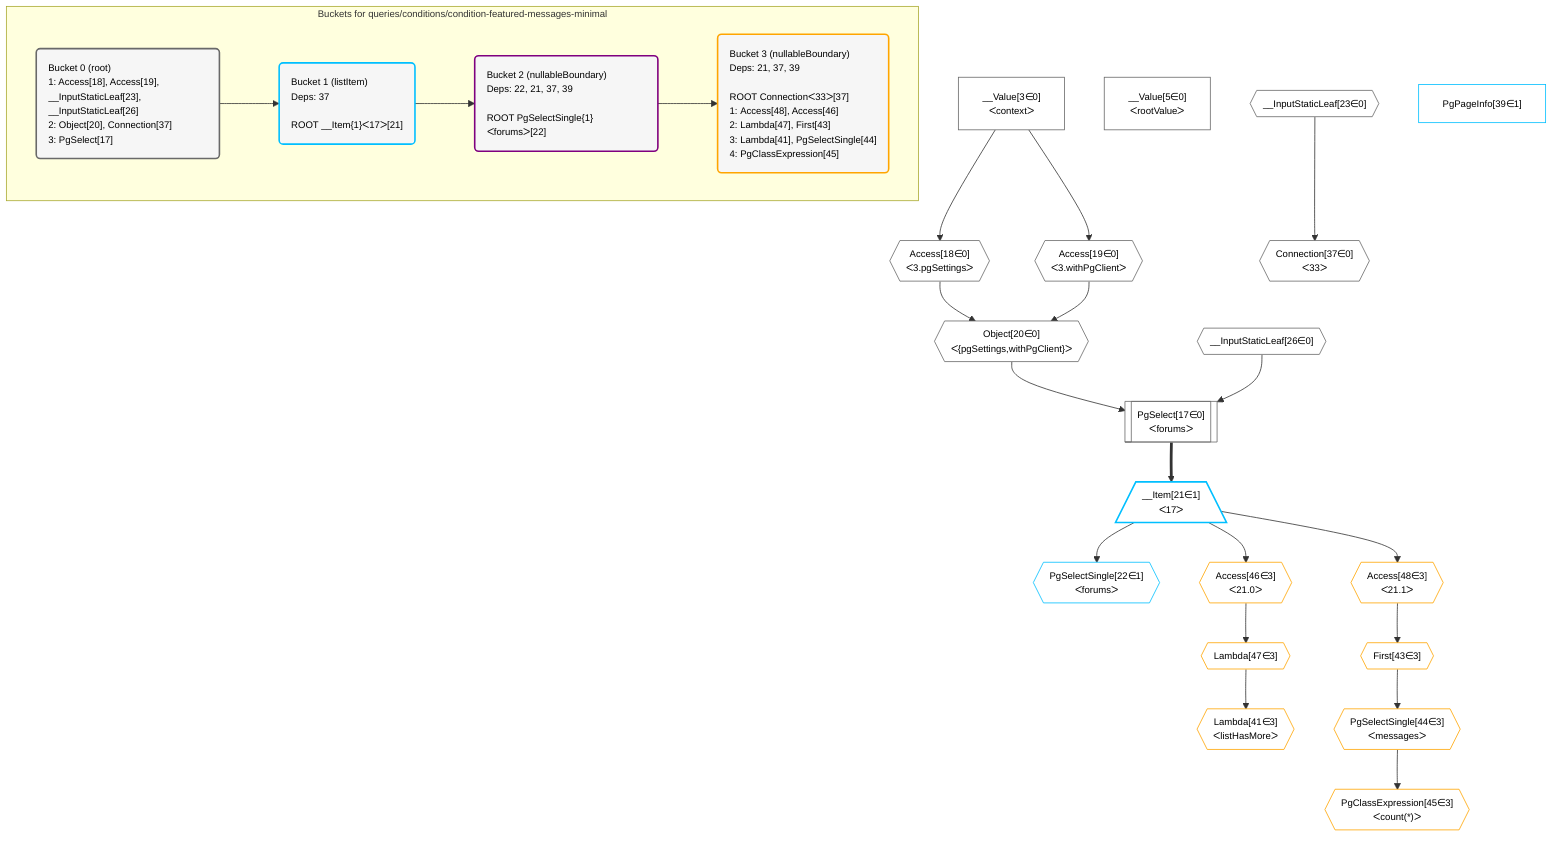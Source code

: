 %%{init: {'themeVariables': { 'fontSize': '12px'}}}%%
graph TD
    classDef path fill:#eee,stroke:#000,color:#000
    classDef plan fill:#fff,stroke-width:1px,color:#000
    classDef itemplan fill:#fff,stroke-width:2px,color:#000
    classDef unbatchedplan fill:#dff,stroke-width:1px,color:#000
    classDef sideeffectplan fill:#fcc,stroke-width:2px,color:#000
    classDef bucket fill:#f6f6f6,color:#000,stroke-width:2px,text-align:left


    %% define steps
    __Value3["__Value[3∈0]<br />ᐸcontextᐳ"]:::plan
    __Value5["__Value[5∈0]<br />ᐸrootValueᐳ"]:::plan
    Access18{{"Access[18∈0]<br />ᐸ3.pgSettingsᐳ"}}:::plan
    Access19{{"Access[19∈0]<br />ᐸ3.withPgClientᐳ"}}:::plan
    Object20{{"Object[20∈0]<br />ᐸ{pgSettings,withPgClient}ᐳ"}}:::plan
    __InputStaticLeaf26{{"__InputStaticLeaf[26∈0]"}}:::plan
    PgSelect17[["PgSelect[17∈0]<br />ᐸforumsᐳ"]]:::plan
    __Item21[/"__Item[21∈1]<br />ᐸ17ᐳ"\]:::itemplan
    PgSelectSingle22{{"PgSelectSingle[22∈1]<br />ᐸforumsᐳ"}}:::plan
    __InputStaticLeaf23{{"__InputStaticLeaf[23∈0]"}}:::plan
    Connection37{{"Connection[37∈0]<br />ᐸ33ᐳ"}}:::plan
    PgPageInfo39["PgPageInfo[39∈1]"]:::plan
    Access46{{"Access[46∈3]<br />ᐸ21.0ᐳ"}}:::plan
    Lambda47{{"Lambda[47∈3]"}}:::plan
    Lambda41{{"Lambda[41∈3]<br />ᐸlistHasMoreᐳ"}}:::plan
    Access48{{"Access[48∈3]<br />ᐸ21.1ᐳ"}}:::plan
    First43{{"First[43∈3]"}}:::plan
    PgSelectSingle44{{"PgSelectSingle[44∈3]<br />ᐸmessagesᐳ"}}:::plan
    PgClassExpression45{{"PgClassExpression[45∈3]<br />ᐸcount(*)ᐳ"}}:::plan

    %% plan dependencies
    __Value3 --> Access18
    __Value3 --> Access19
    Access18 & Access19 --> Object20
    Object20 & __InputStaticLeaf26 --> PgSelect17
    PgSelect17 ==> __Item21
    __Item21 --> PgSelectSingle22
    __InputStaticLeaf23 --> Connection37
    __Item21 --> Access46
    Access46 --> Lambda47
    Lambda47 --> Lambda41
    __Item21 --> Access48
    Access48 --> First43
    First43 --> PgSelectSingle44
    PgSelectSingle44 --> PgClassExpression45

    subgraph "Buckets for queries/conditions/condition-featured-messages-minimal"
    Bucket0("Bucket 0 (root)<br />1: Access[18], Access[19], __InputStaticLeaf[23], __InputStaticLeaf[26]<br />2: Object[20], Connection[37]<br />3: PgSelect[17]"):::bucket
    classDef bucket0 stroke:#696969
    class Bucket0,__Value3,__Value5,PgSelect17,Access18,Access19,Object20,__InputStaticLeaf23,__InputStaticLeaf26,Connection37 bucket0
    Bucket1("Bucket 1 (listItem)<br />Deps: 37<br /><br />ROOT __Item{1}ᐸ17ᐳ[21]"):::bucket
    classDef bucket1 stroke:#00bfff
    class Bucket1,__Item21,PgSelectSingle22,PgPageInfo39 bucket1
    Bucket2("Bucket 2 (nullableBoundary)<br />Deps: 22, 21, 37, 39<br /><br />ROOT PgSelectSingle{1}ᐸforumsᐳ[22]"):::bucket
    classDef bucket2 stroke:#7f007f
    class Bucket2 bucket2
    Bucket3("Bucket 3 (nullableBoundary)<br />Deps: 21, 37, 39<br /><br />ROOT Connectionᐸ33ᐳ[37]<br />1: Access[48], Access[46]<br />2: Lambda[47], First[43]<br />3: Lambda[41], PgSelectSingle[44]<br />4: PgClassExpression[45]"):::bucket
    classDef bucket3 stroke:#ffa500
    class Bucket3,Lambda41,First43,PgSelectSingle44,PgClassExpression45,Access46,Lambda47,Access48 bucket3
    Bucket0 --> Bucket1
    Bucket1 --> Bucket2
    Bucket2 --> Bucket3
    end